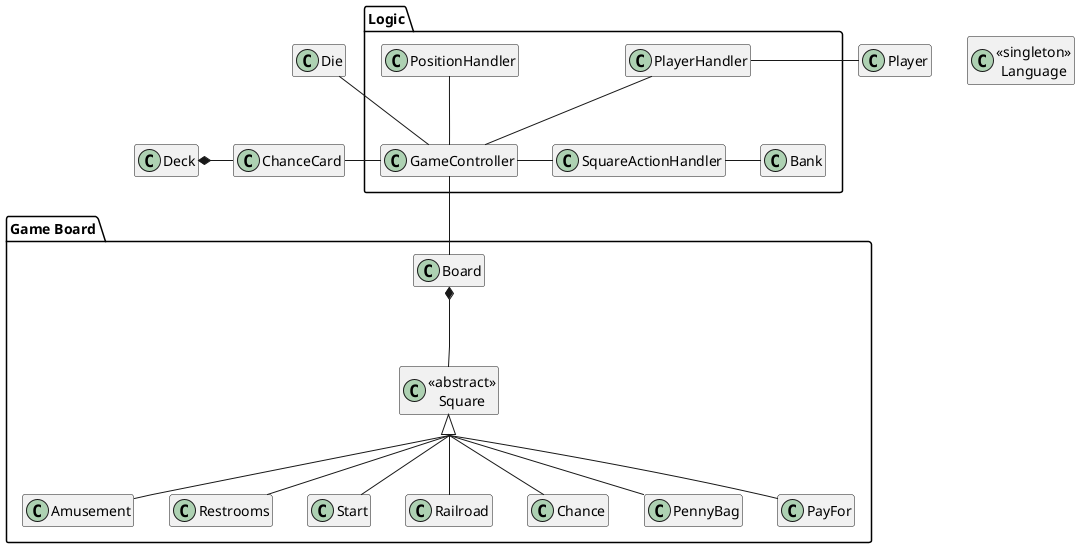 @startuml

hide empty members
skinparam groupInheritance 2

class Die

package "Game Board" {
    class Board
    class "<<abstract>>\nSquare" as Square
        class Amusement
        class Restrooms
        class Start
        class Railroad
        class Chance
        class PennyBag
        class PayFor
}

package Logic {
    class Bank
    class GameController
    class PlayerHandler
    class PositionHandler
    class SquareActionHandler
}

class Deck
class ChanceCard
class Player
class "<<singleton>>\nLanguage" as Language

Deck *-right- ChanceCard
Board *-down- Square
Square <|-- Restrooms
Square <|-- Amusement
Square <|-- Railroad
Square <|-- PayFor
Square <|-- PennyBag
Square <|-- Start
Square <|-- Chance

GameController -up- PositionHandler
GameController -up- PlayerHandler
GameController -up- Die
GameController -right- SquareActionHandler
GameController -left- ChanceCard
GameController -down- Board

PlayerHandler -right- Player
SquareActionHandler -right- Bank


@enduml